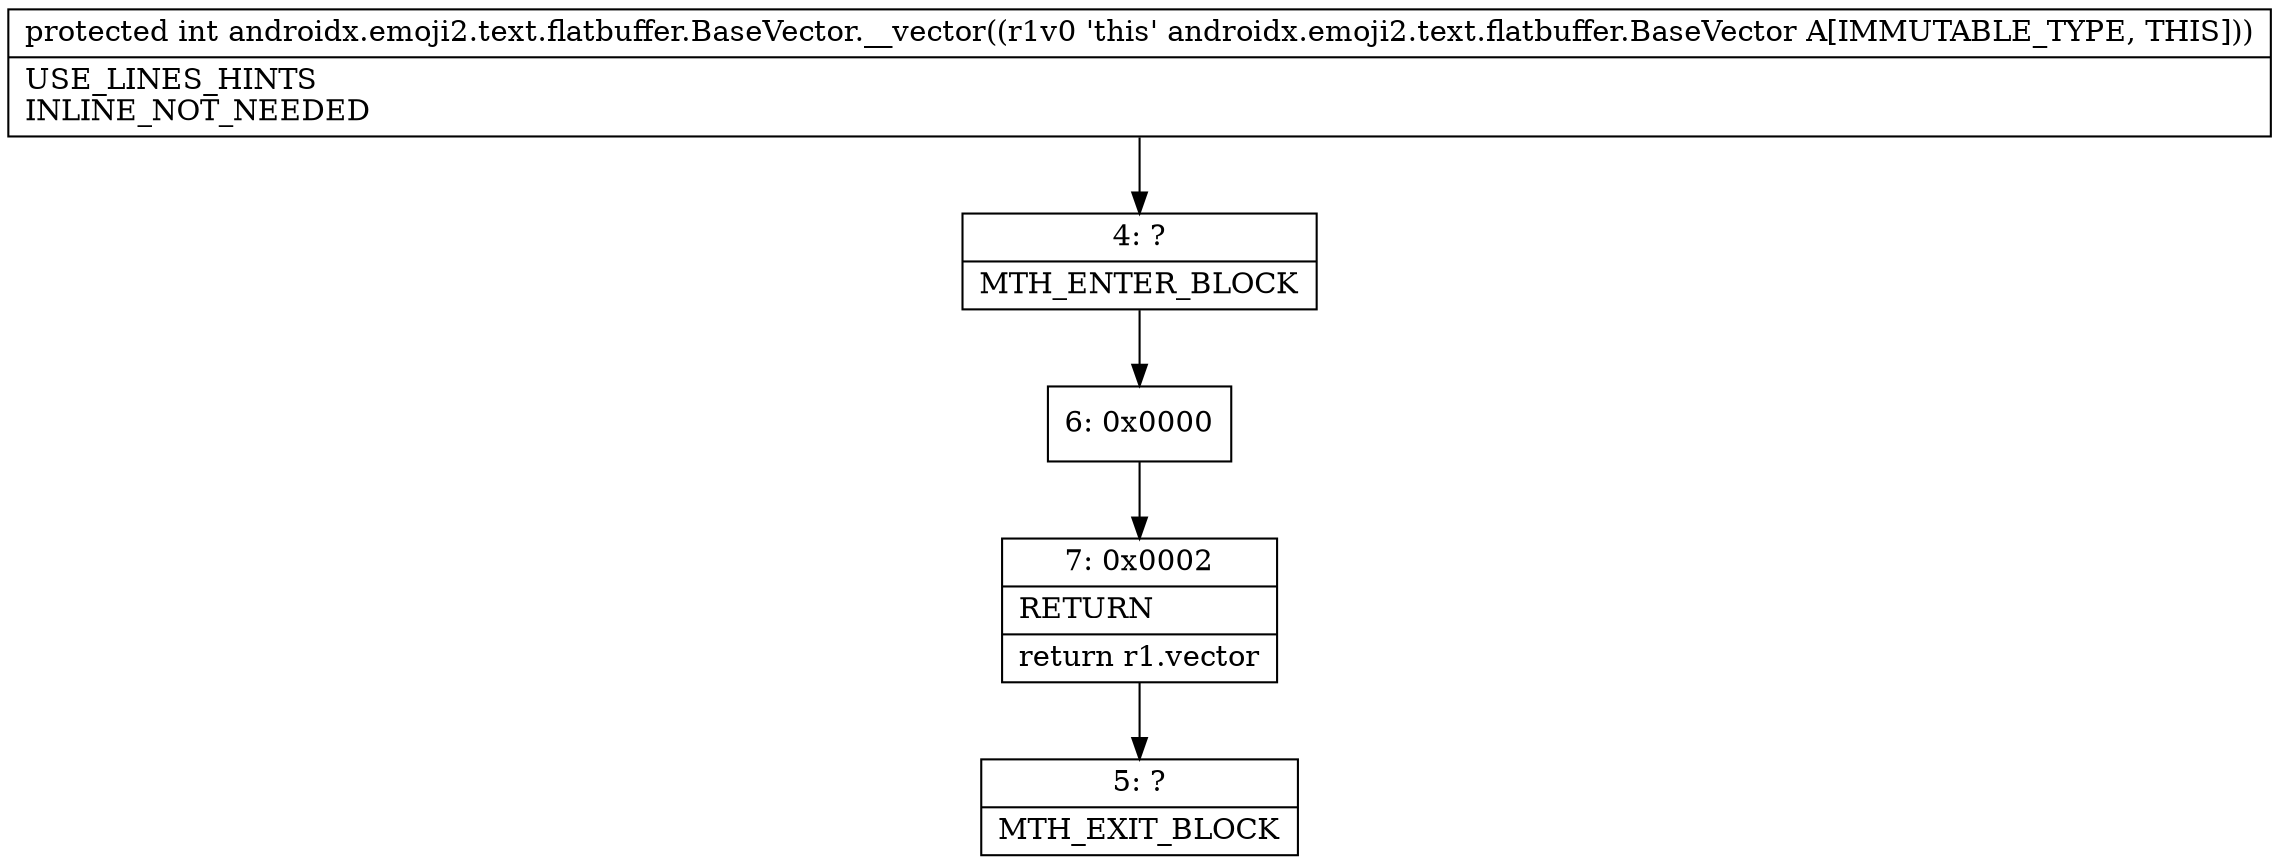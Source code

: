 digraph "CFG forandroidx.emoji2.text.flatbuffer.BaseVector.__vector()I" {
Node_4 [shape=record,label="{4\:\ ?|MTH_ENTER_BLOCK\l}"];
Node_6 [shape=record,label="{6\:\ 0x0000}"];
Node_7 [shape=record,label="{7\:\ 0x0002|RETURN\l|return r1.vector\l}"];
Node_5 [shape=record,label="{5\:\ ?|MTH_EXIT_BLOCK\l}"];
MethodNode[shape=record,label="{protected int androidx.emoji2.text.flatbuffer.BaseVector.__vector((r1v0 'this' androidx.emoji2.text.flatbuffer.BaseVector A[IMMUTABLE_TYPE, THIS]))  | USE_LINES_HINTS\lINLINE_NOT_NEEDED\l}"];
MethodNode -> Node_4;Node_4 -> Node_6;
Node_6 -> Node_7;
Node_7 -> Node_5;
}

